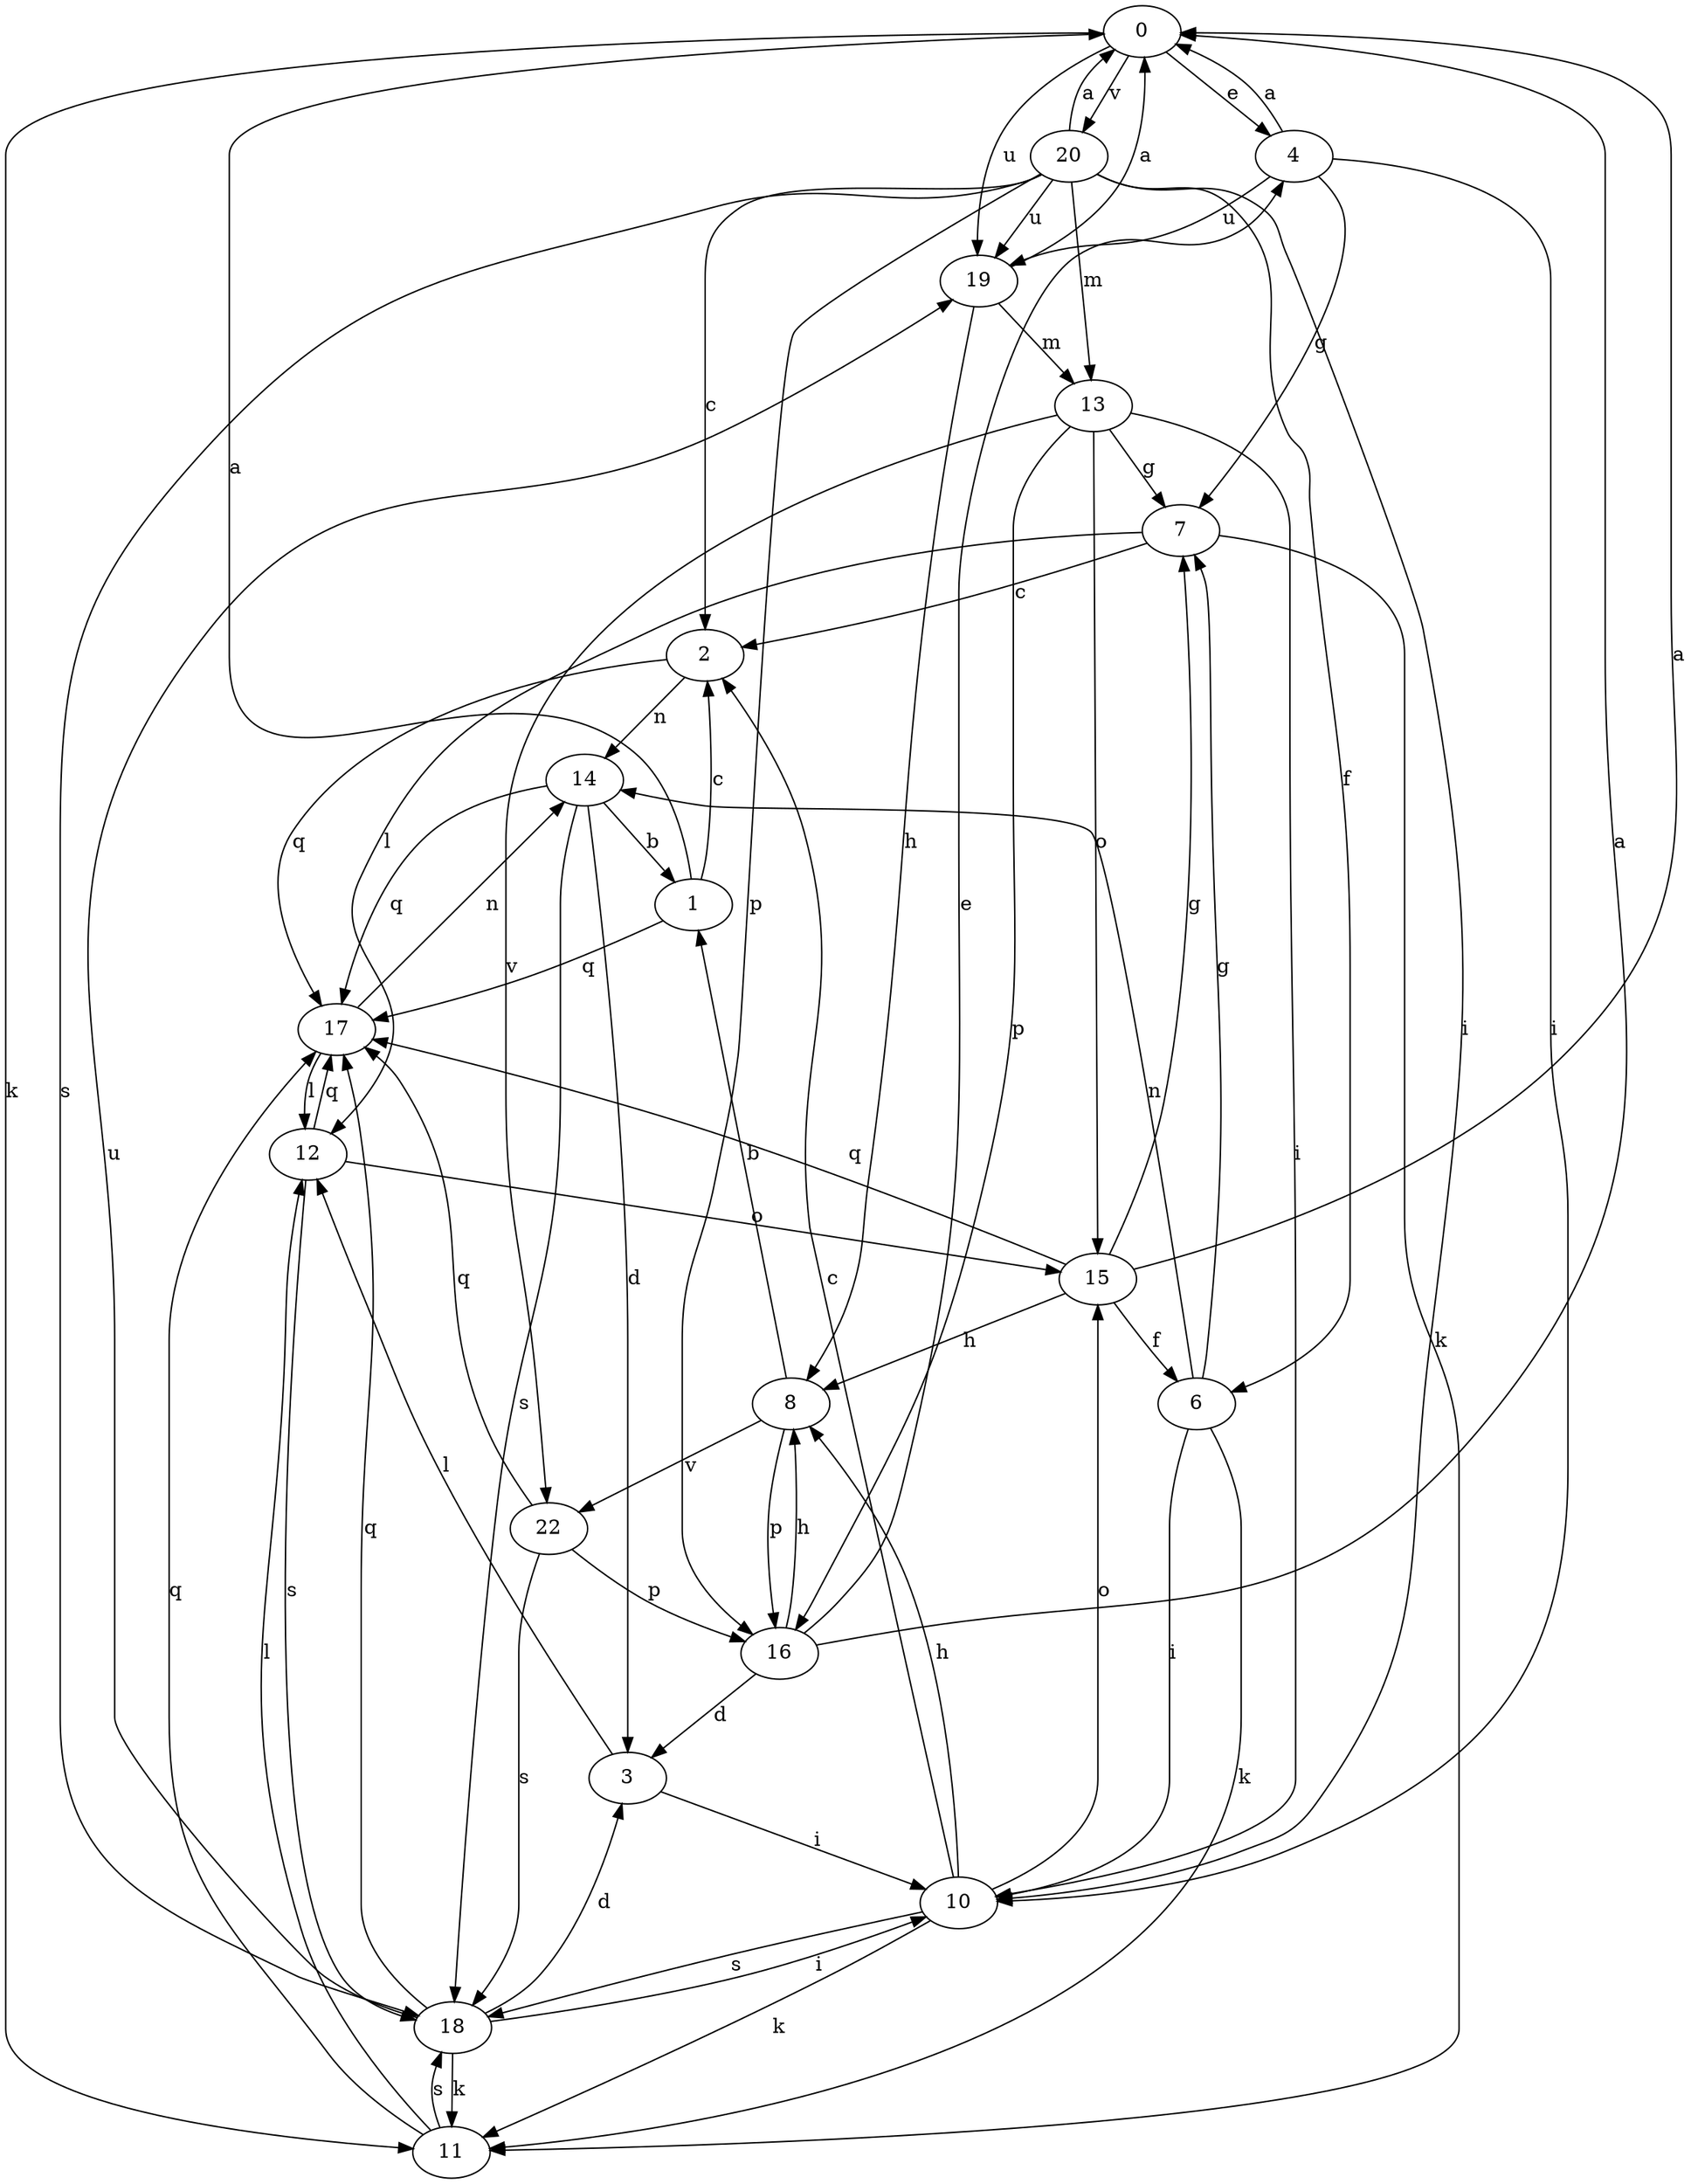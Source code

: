 strict digraph  {
0;
1;
2;
3;
4;
6;
7;
8;
10;
11;
12;
13;
14;
15;
16;
17;
18;
19;
20;
22;
0 -> 4  [label=e];
0 -> 11  [label=k];
0 -> 19  [label=u];
0 -> 20  [label=v];
1 -> 0  [label=a];
1 -> 2  [label=c];
1 -> 17  [label=q];
2 -> 14  [label=n];
2 -> 17  [label=q];
3 -> 10  [label=i];
3 -> 12  [label=l];
4 -> 0  [label=a];
4 -> 7  [label=g];
4 -> 10  [label=i];
4 -> 19  [label=u];
6 -> 7  [label=g];
6 -> 10  [label=i];
6 -> 11  [label=k];
6 -> 14  [label=n];
7 -> 2  [label=c];
7 -> 11  [label=k];
7 -> 12  [label=l];
8 -> 1  [label=b];
8 -> 16  [label=p];
8 -> 22  [label=v];
10 -> 2  [label=c];
10 -> 8  [label=h];
10 -> 11  [label=k];
10 -> 15  [label=o];
10 -> 18  [label=s];
11 -> 12  [label=l];
11 -> 17  [label=q];
11 -> 18  [label=s];
12 -> 15  [label=o];
12 -> 17  [label=q];
12 -> 18  [label=s];
13 -> 7  [label=g];
13 -> 10  [label=i];
13 -> 15  [label=o];
13 -> 16  [label=p];
13 -> 22  [label=v];
14 -> 1  [label=b];
14 -> 3  [label=d];
14 -> 17  [label=q];
14 -> 18  [label=s];
15 -> 0  [label=a];
15 -> 6  [label=f];
15 -> 7  [label=g];
15 -> 8  [label=h];
15 -> 17  [label=q];
16 -> 0  [label=a];
16 -> 3  [label=d];
16 -> 4  [label=e];
16 -> 8  [label=h];
17 -> 12  [label=l];
17 -> 14  [label=n];
18 -> 3  [label=d];
18 -> 10  [label=i];
18 -> 11  [label=k];
18 -> 17  [label=q];
18 -> 19  [label=u];
19 -> 0  [label=a];
19 -> 8  [label=h];
19 -> 13  [label=m];
20 -> 0  [label=a];
20 -> 2  [label=c];
20 -> 6  [label=f];
20 -> 10  [label=i];
20 -> 13  [label=m];
20 -> 16  [label=p];
20 -> 18  [label=s];
20 -> 19  [label=u];
22 -> 16  [label=p];
22 -> 17  [label=q];
22 -> 18  [label=s];
}
